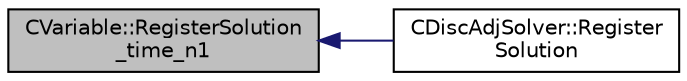digraph "CVariable::RegisterSolution_time_n1"
{
  edge [fontname="Helvetica",fontsize="10",labelfontname="Helvetica",labelfontsize="10"];
  node [fontname="Helvetica",fontsize="10",shape=record];
  rankdir="LR";
  Node4024 [label="CVariable::RegisterSolution\l_time_n1",height=0.2,width=0.4,color="black", fillcolor="grey75", style="filled", fontcolor="black"];
  Node4024 -> Node4025 [dir="back",color="midnightblue",fontsize="10",style="solid",fontname="Helvetica"];
  Node4025 [label="CDiscAdjSolver::Register\lSolution",height=0.2,width=0.4,color="black", fillcolor="white", style="filled",URL="$class_c_disc_adj_solver.html#a6c097e27287f199bcc8972baabd59ae8",tooltip="Performs the preprocessing of the adjoint AD-based solver. Registers all necessary variables on the t..."];
}
